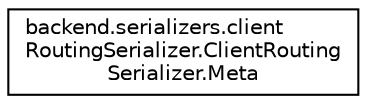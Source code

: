 digraph "Graphical Class Hierarchy"
{
 // LATEX_PDF_SIZE
  edge [fontname="Helvetica",fontsize="10",labelfontname="Helvetica",labelfontsize="10"];
  node [fontname="Helvetica",fontsize="10",shape=record];
  rankdir="LR";
  Node0 [label="backend.serializers.client\lRoutingSerializer.ClientRouting\lSerializer.Meta",height=0.2,width=0.4,color="black", fillcolor="white", style="filled",URL="$classbackend_1_1serializers_1_1client_routing_serializer_1_1_client_routing_serializer_1_1_meta.html",tooltip=" "];
}
